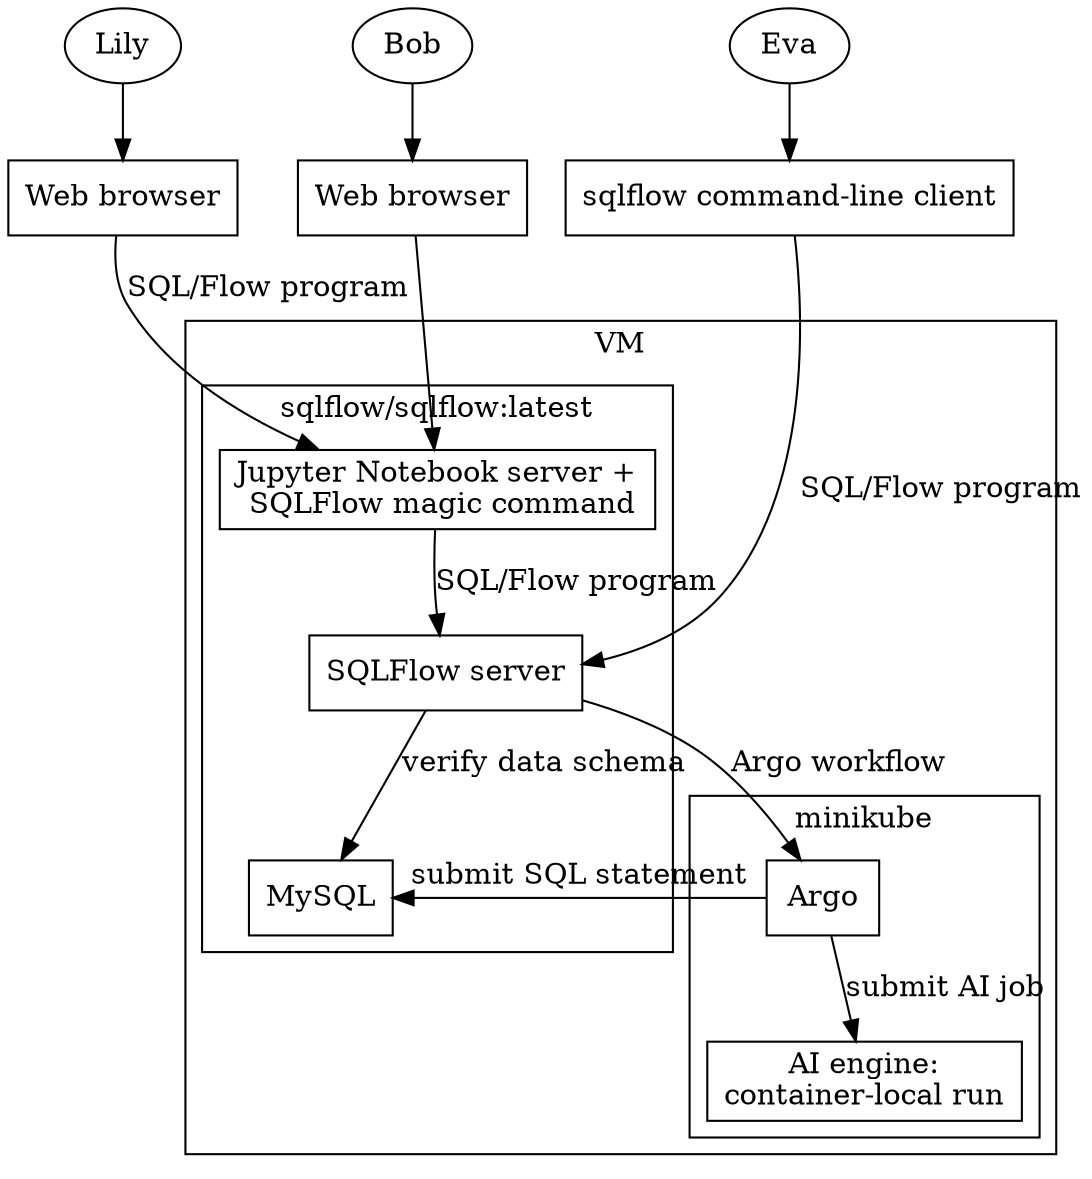 digraph G {
        node [shape=box];

        User1 [shape=oval, label="Lily"];
        User2 [shape=oval, label="Bob"];
        User3 [shape=oval, label="Eva"];

        {rank = same; User1; User2; User3}

        Browser1 [label="Web browser"];
        Browser2 [label="Web browser"];

        {rank = same; Browser1, Browser2, Client}

        subgraph cluster_vm {
                label="VM"
                subgraph cluster_container {
                        label="sqlflow/sqlflow:latest";
                        Jupyter [label="Jupyter Notebook server +\n SQLFlow magic command"];
                        SQLFlow [label="SQLFlow server"];
                        DBMS [label="MySQL"];
                }
                subgraph cluster_minikube {
                    label="minikube";
                    Argo [label="Argo"];
                    AI [label="AI engine:\ncontainer-local run"];
                }
        }

        User1 -> Browser1;
        User2 -> Browser2;
        Browser1 -> Jupyter [label="SQL/Flow program"];
        Browser2 -> Jupyter;

        Jupyter -> SQLFlow [label="SQL/Flow program"];
        SQLFlow -> Argo [label="Argo workflow"];
        Argo -> DBMS [label="submit SQL statement"];
        Argo -> AI [label="submit AI job"];

        SQLFlow -> DBMS [label="verify data schema"];

        Client [label="sqlflow command-line client"];

        User3 -> Client;
        Client -> SQLFlow [label="SQL/Flow program"];
}
